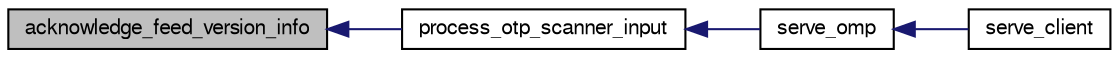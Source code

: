 digraph G
{
  bgcolor="transparent";
  edge [fontname="FreeSans",fontsize="10",labelfontname="FreeSans",labelfontsize="10"];
  node [fontname="FreeSans",fontsize="10",shape=record];
  rankdir=LR;
  Node1 [label="acknowledge_feed_version_info",height=0.2,width=0.4,color="black", fillcolor="grey75", style="filled" fontcolor="black"];
  Node1 -> Node2 [dir=back,color="midnightblue",fontsize="10",style="solid",fontname="FreeSans"];
  Node2 [label="process_otp_scanner_input",height=0.2,width=0.4,color="black",URL="$otp_8h.html#a1b96baa47510ea5ed59bb92d72667f9e",tooltip="Process any lines available in from_scanner."];
  Node2 -> Node3 [dir=back,color="midnightblue",fontsize="10",style="solid",fontname="FreeSans"];
  Node3 [label="serve_omp",height=0.2,width=0.4,color="black",URL="$ompd_8h.html#a7f466dcff37e0ce892d857ce36fe024a",tooltip="Serve the OpenVAS Management Protocol (OMP)."];
  Node3 -> Node4 [dir=back,color="midnightblue",fontsize="10",style="solid",fontname="FreeSans"];
  Node4 [label="serve_client",height=0.2,width=0.4,color="black",URL="$openvasmd_8c.html#a243bb570047f6e6f4653dfc8c2dd2ce6",tooltip="Serve the client."];
}
